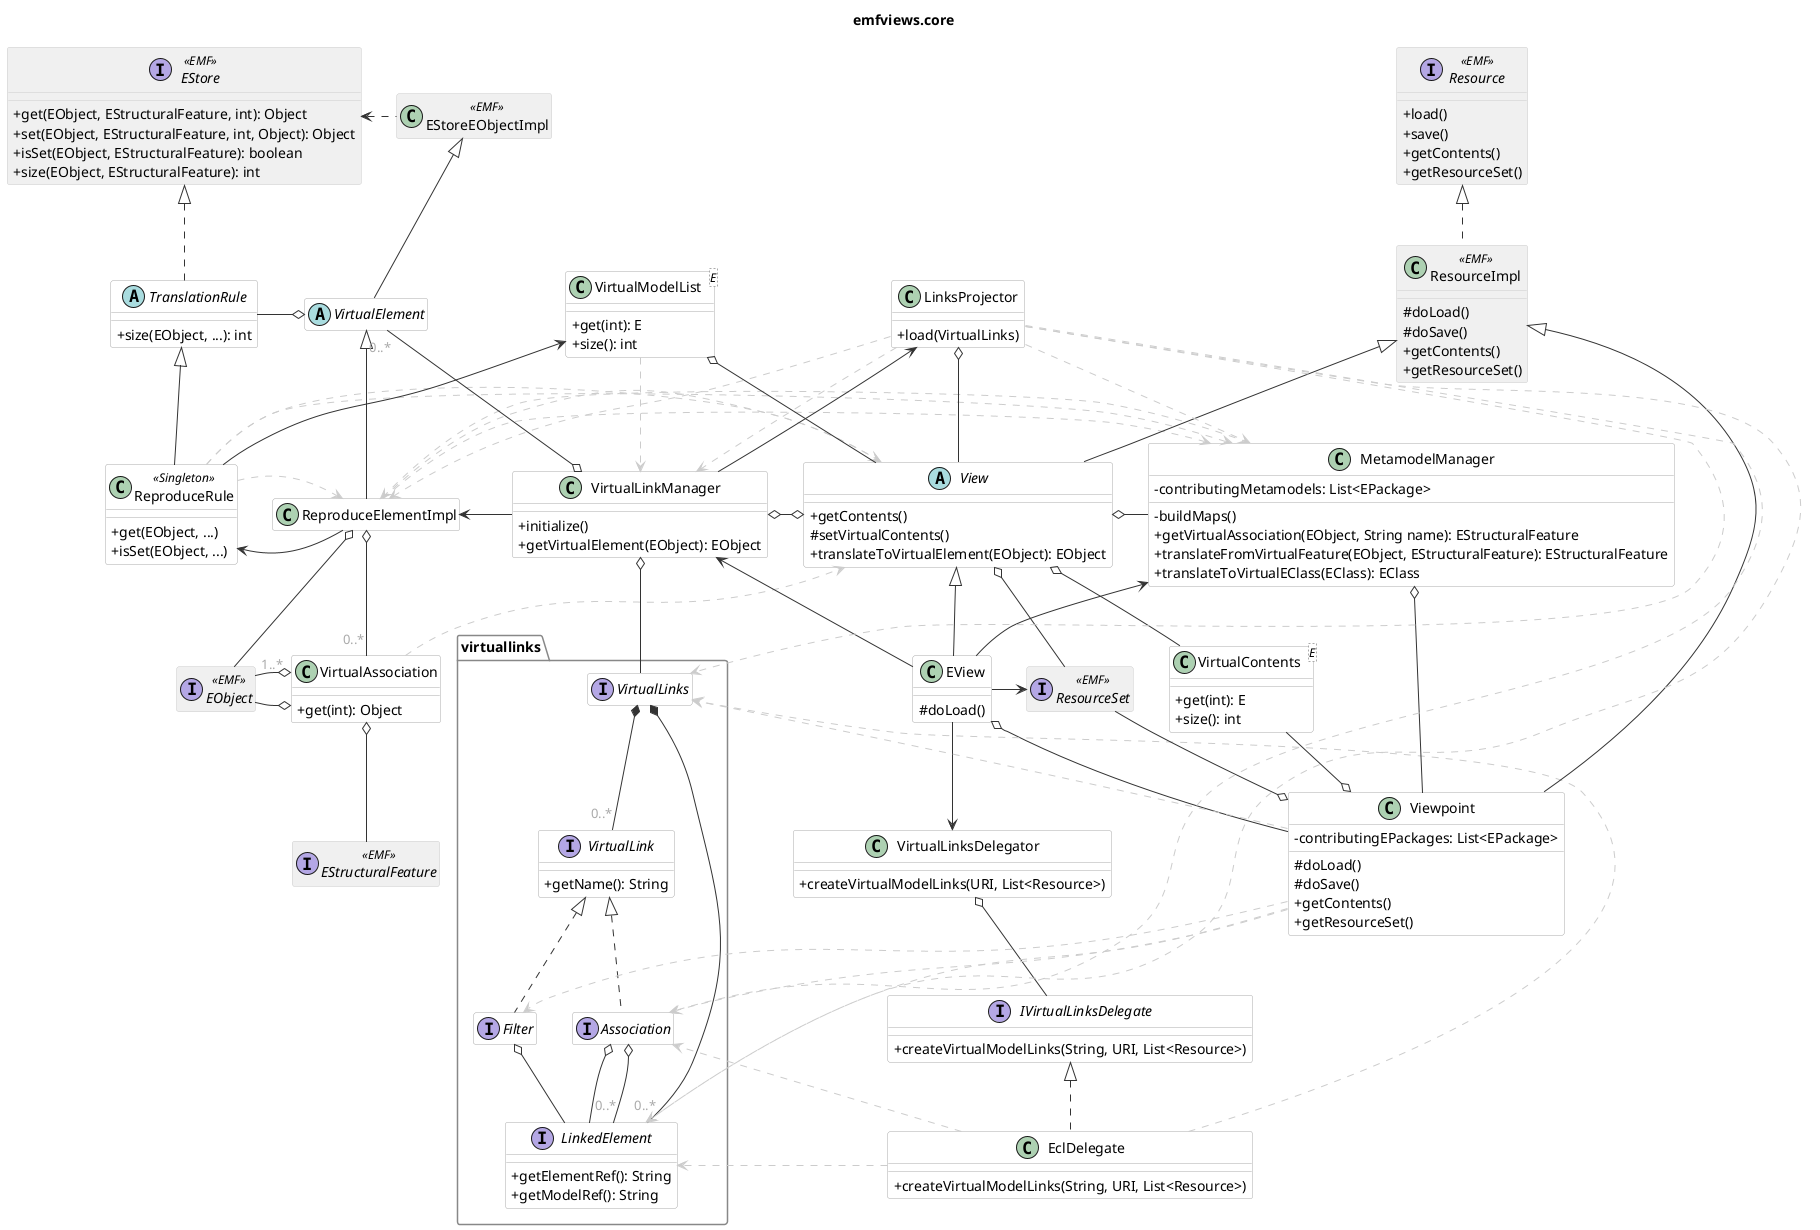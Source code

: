 '~~~~~~~~~~~~~~~~~~~~~~~~~~~~~~~~~~~~~~~~~~~~~~~~~~~~~~~~~~~~~~~~~~~~~~~~~~~~
' (Partial) class diagram for EMFViews.core
'
' Arrow semantics:
' A <|-- B := B inherits from A
' A <|.. B := B implements A
' A *--  B := A contains B (for the VirtualLinks Ecore metamodel only)
' A o--  B := A has an attribute of type B
' A o--o B := A has an attribute of type B, and B has an attribute of type A
' A -->  B := A uses a constructor of type B (but has no attribute of type B)
' A ..>  B := A uses class B (e.g.: foo.getB().doSomething(), casts to B, etc.)
'
' Multiplicity is used on "has a" relations (o-- and --), 1 is assumed when
' no multiplicity is present.

@startuml

/' Theming '/

title emfviews.core

set namespaceseparator none
skinparam shadowing false
skinparam classAttributeIconSize 0

skinparam class {
  BackgroundColor<<EMF>> #f0f0f0
  BorderColor<<EMF>> #cdcdcd
  BackgroundColor #fff
  BorderColor #aaa
}

skinparam packageBorderColor #888

skinparam stereotype {
  CBackgroundColor #fff
  ABackgroundColor #fff
  IBackgroundColor #fff
}

skinparam arrow {
  Color #333
  FontColor #aaa
}

'~~~~~~~~~~~~~~~~~~~~~~~~~~~~~~~~~~~~~~~~~~~~~~~~~~~~~~~~~~~~~~~~~~~~~~~~~~~~
' EMF Package

' not actually inside a package{} block because it over-constrains the
' contained classes

interface Resource <<EMF>> {
  +load()
  +save()
  +getContents()
  +getResourceSet()
}

class ResourceImpl <<EMF>> {
  #doLoad()
  #doSave()
  +getContents()
  +getResourceSet()
}

class EStoreEObjectImpl <<EMF>> {
}

interface EStore <<EMF>> {
  +get(EObject, EStructuralFeature, int): Object
  +set(EObject, EStructuralFeature, int, Object): Object
  +isSet(EObject, EStructuralFeature): boolean
  +size(EObject, EStructuralFeature): int
}

interface EObject <<EMF>> {
}

interface EStructuralFeature <<EMF>> {
}

interface ResourceSet <<EMF>> {
}

hide EObject members
hide EStructuralFeature members
hide EStoreEObjectImpl members
hide ResourceSet members

Resource <|.. ResourceImpl
EStoreEObjectImpl .left> EStore

'~~~~~~~~~~~~~~~~~~~~~~~~~~~~~~~~~~~~~~~~~~~~~~~~~~~~~~~~~~~~~~~~~~~~~~~~~~~~
' VirtualLinks package

package virtuallinks {

  interface VirtualLinks {
  }

  interface VirtualLink {
    +getName(): String
  }

  interface Filter {
  }

  interface Association {
  }

  interface LinkedElement {
    +getElementRef(): String
    +getModelRef(): String
  }

}

hide VirtualLinks members
hide Filter members
hide Association members

VirtualLinks *-- "0..*" VirtualLink   /': virtualLinks '/
VirtualLinks *-- "0..*" LinkedElement /': linkedElements '/

VirtualLink <|.. Association
VirtualLink <|.. Filter

Association o-[norank]- LinkedElement        /' : sourceElement '/
Association o-[norank]- "0..*" LinkedElement /' : targetElements '/

Filter o-- LinkedElement    /' : filteredElement '/

/' hide VirtualLinks   '/

'~~~~~~~~~~~~~~~~~~~~~~~~~~~~~~~~~~~~~~~~~~~~~~~~~~~~~~~~~~~~~~~~~~~~~~~~~~~~
' EMFViews.elements/rules

abstract class VirtualElement {
}

class ReproduceElementImpl {
}

class VirtualAssociation {
  +get(int): Object
  /' +set(EObject, int): Object '/
}

abstract class TranslationRule {
  +size(EObject, ...): int
}

class ReproduceRule <<Singleton>> {
  +get(EObject, ...)
  +isSet(EObject, ...)
}

class VirtualModelList<E> {
  +get(int): E
  +size(): int
}


hide VirtualElement members
hide ReproduceElementImpl members

EStoreEObjectImpl <|-- VirtualElement
VirtualElement <|-- ReproduceElementImpl
VirtualElement o-left TranslationRule /' : translationRule '/

ReproduceElementImpl o-- "0..*" VirtualAssociation /' : virtualAssociations '/
ReproduceElementImpl o-- EObject                   /' : concreteElement '/
ReproduceElementImpl -left-> ReproduceRule         /' : translationRule '/
ReproduceElementImpl .[norank,#ccc].> View
ReproduceElementImpl .[norank,#ccc].> MetamodelManager
/' ReproduceElementImpl .[norank,#ccc].> EStructuralFeature '/

VirtualAssociation o-left EObject         /' : container '/
VirtualAssociation o-left "1..*" EObject     /' : referencedElements '/
VirtualAssociation o-- EStructuralFeature /' : virtualFeature '/
VirtualAssociation .[norank,#ccc].> View
/' VirtualAssociation -[norank]-> VirtualModelList '/

EStore <|.. TranslationRule
TranslationRule <|-- ReproduceRule

ReproduceRule .[norank,#ccc].> View
ReproduceRule .[norank,#ccc].> MetamodelManager
ReproduceRule -[norank]-> VirtualModelList
ReproduceRule -[norank,hidden]-> VirtualAssociation
ReproduceRule .[norank,#ccc].> ReproduceElementImpl

VirtualModelList o-- View   /' : virtualModel '/
VirtualModelList .[#ccc].> VirtualLinkManager

EStoreEObjectImpl -[hidden]- VirtualModelList

'~~~~~~~~~~~~~~~~~~~~~~~~~~~~~~~~~~~~~~~~~~~~~~~~~~~~~~~~~~~~~~~~~~~~~~~~~~~~
' EMFViews.core

abstract class View {
  /' #contributingModelsURIs: String '/
  /' #contributingMetamodelsURIs: String '/
  /' #doSave() '/
  +getContents()
  #setVirtualContents()
  +translateToVirtualElement(EObject): EObject
}

class Viewpoint {
  -contributingEPackages: List<EPackage>
  #doLoad()
  #doSave()
  +getContents()
  +getResourceSet()
}

class EView {
  #doLoad()
}

class VirtualLinkManager {
  +initialize()
  +getVirtualElement(EObject): EObject
}

class MetamodelManager {
  -contributingMetamodels: List<EPackage>
  -buildMaps()
  +getVirtualAssociation(EObject, String name): EStructuralFeature
  +translateFromVirtualFeature(EObject, EStructuralFeature): EStructuralFeature
  +translateToVirtualEClass(EClass): EClass
}

class LinksProjector {
  +load(VirtualLinks)
}

class VirtualLinksDelegator {
  +createVirtualModelLinks(URI, List<Resource>)
}

interface IVirtualLinksDelegate {
  +createVirtualModelLinks(String, URI, List<Resource>)
}

class EclDelegate {
  +createVirtualModelLinks(String, URI, List<Resource>)
}

/'
 ' note left
 '   Created by VirtualLinkManager and
 '   discarded after it has created
 '   ReproduceElement for each Association
 ' end note
 '/

class VirtualContents<E> {
  +get(int): E
  /' +set(int, E) '/
  +size(): int
}

'~~~~~~~~~~~~~~~~~~~~~~~~~~~~~~~~~~~~~~~~~~~
' Relationships

ResourceImpl <|-- View
VirtualLinkManager o-o View
View o- MetamodelManager
View o-- VirtualContents
View o-- ResourceSet

View <|-- EView
EView o-- Viewpoint              /' : viewpoint '/
EView -[norank]-> VirtualLinkManager
EView -[norank]-> MetamodelManager
EView --> VirtualLinksDelegator
EView -> ResourceSet

VirtualLinksDelegator o-- IVirtualLinksDelegate

IVirtualLinksDelegate <|.. EclDelegate

EclDelegate .[norank,#ccc].> VirtualLinks
EclDelegate .[norank,#ccc].> Association
EclDelegate .[norank,#ccc].> LinkedElement

ResourceImpl <|-- Viewpoint
Viewpoint o-[norank]- ResourceSet   /' : virtualResourceSet '/
Viewpoint o-[norank]- VirtualContents
Viewpoint .[norank,#ccc].> VirtualLinks
Viewpoint .[norank,#ccc].> Association
Viewpoint .[norank,#ccc].> LinkedElement
Viewpoint .[norank,#ccc].> Filter

MetamodelManager o-- Viewpoint /' viewpoint '/
MetamodelManager .[norank,#ccc].> ReproduceElementImpl

VirtualLinkManager o-- VirtualLinks /' weavingModel '/
VirtualLinkManager -[norank]-> ReproduceElementImpl
VirtualLinkManager -[norank]-> LinksProjector
VirtualLinkManager o-[norank]- "0..*" VirtualElement

/' hide VirtualModelList '/

LinksProjector o-- View     /'virtualModel '/
LinksProjector .[norank,#ccc].> MetamodelManager
LinksProjector .[norank,#ccc].> VirtualLinks
LinksProjector .[norank,#ccc].> Association
LinksProjector .[norank,#ccc].> LinkedElement
LinksProjector .[norank,#ccc].> ReproduceElementImpl
LinksProjector .[norank,#ccc].> VirtualLinkManager

ResourceSet -[hidden]> VirtualContents

@enduml
